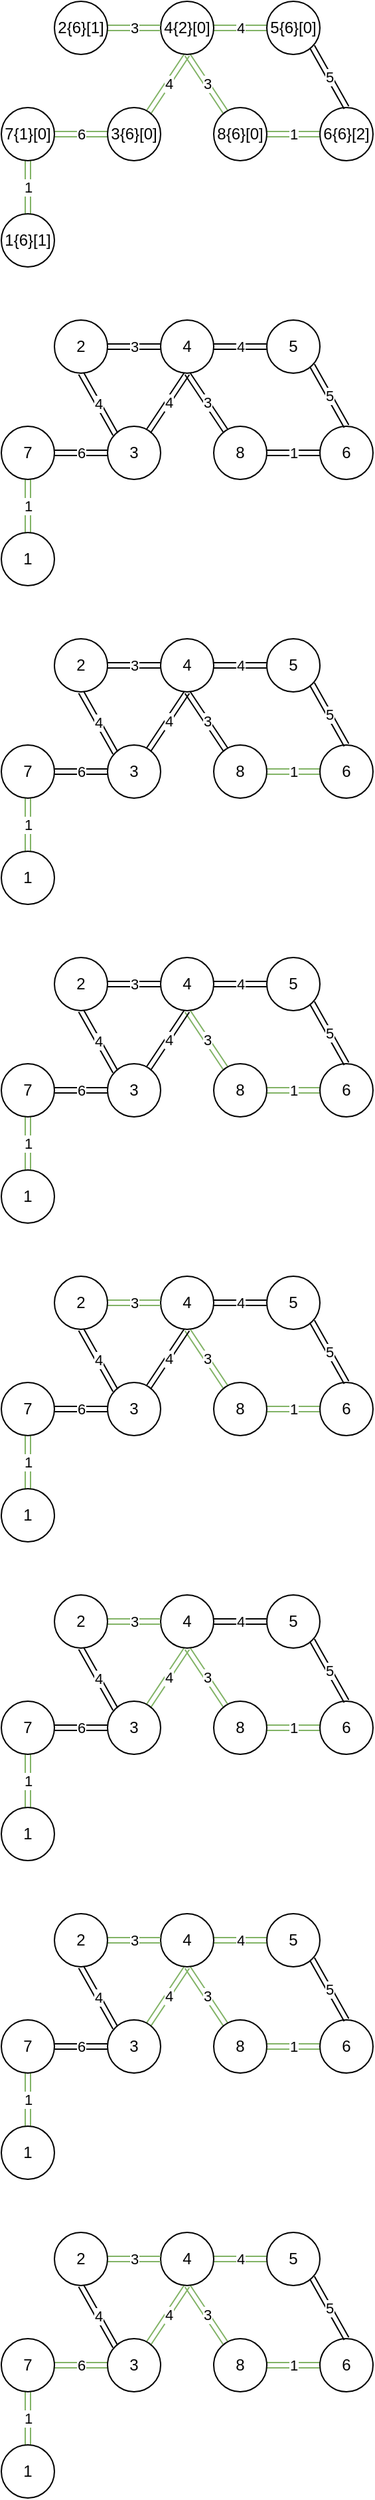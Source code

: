 <mxfile version="21.8.2" type="device">
  <diagram name="第 1 页" id="0ZsTgkNQJbbfYuA7SXsV">
    <mxGraphModel dx="184" dy="-1653" grid="0" gridSize="10" guides="1" tooltips="1" connect="1" arrows="1" fold="1" page="0" pageScale="1" pageWidth="827" pageHeight="1169" math="0" shadow="0">
      <root>
        <mxCell id="0" />
        <mxCell id="1" parent="0" />
        <mxCell id="OM0yy5erdSnodjNcbPo9-1" value="3" style="rounded=0;orthogonalLoop=1;jettySize=auto;html=1;exitX=0.5;exitY=1;exitDx=0;exitDy=0;shape=link;fillColor=#d5e8d4;strokeColor=#82b366;" edge="1" parent="1" source="OM0yy5erdSnodjNcbPo9-4" target="OM0yy5erdSnodjNcbPo9-6">
          <mxGeometry x="0.011" relative="1" as="geometry">
            <mxPoint as="offset" />
          </mxGeometry>
        </mxCell>
        <mxCell id="OM0yy5erdSnodjNcbPo9-2" value="4" style="rounded=0;orthogonalLoop=1;jettySize=auto;html=1;exitX=0.5;exitY=1;exitDx=0;exitDy=0;shape=link;fillColor=#d5e8d4;strokeColor=#82b366;" edge="1" parent="1" source="OM0yy5erdSnodjNcbPo9-4" target="OM0yy5erdSnodjNcbPo9-8">
          <mxGeometry x="-0.006" relative="1" as="geometry">
            <mxPoint as="offset" />
          </mxGeometry>
        </mxCell>
        <mxCell id="OM0yy5erdSnodjNcbPo9-3" value="4" style="rounded=0;orthogonalLoop=1;jettySize=auto;html=1;exitX=1;exitY=0.5;exitDx=0;exitDy=0;shape=link;fillColor=#d5e8d4;strokeColor=#82b366;" edge="1" parent="1" source="OM0yy5erdSnodjNcbPo9-4" target="OM0yy5erdSnodjNcbPo9-11">
          <mxGeometry relative="1" as="geometry">
            <mxPoint as="offset" />
          </mxGeometry>
        </mxCell>
        <mxCell id="OM0yy5erdSnodjNcbPo9-4" value="4{2}[0]" style="ellipse;whiteSpace=wrap;html=1;aspect=fixed;" vertex="1" parent="1">
          <mxGeometry x="1000" y="2520" width="40" height="40" as="geometry" />
        </mxCell>
        <mxCell id="OM0yy5erdSnodjNcbPo9-5" value="1" style="rounded=0;orthogonalLoop=1;jettySize=auto;html=1;exitX=1;exitY=0.5;exitDx=0;exitDy=0;entryX=0;entryY=0.5;entryDx=0;entryDy=0;shape=link;fillColor=#d5e8d4;strokeColor=#82b366;" edge="1" parent="1" source="OM0yy5erdSnodjNcbPo9-6" target="OM0yy5erdSnodjNcbPo9-9">
          <mxGeometry relative="1" as="geometry">
            <mxPoint as="offset" />
          </mxGeometry>
        </mxCell>
        <mxCell id="OM0yy5erdSnodjNcbPo9-6" value="8{6}[0]" style="ellipse;whiteSpace=wrap;html=1;aspect=fixed;" vertex="1" parent="1">
          <mxGeometry x="1040" y="2600" width="40" height="40" as="geometry" />
        </mxCell>
        <mxCell id="OM0yy5erdSnodjNcbPo9-7" value="6" style="rounded=0;orthogonalLoop=1;jettySize=auto;html=1;exitX=0;exitY=0.5;exitDx=0;exitDy=0;shape=link;fillColor=#d5e8d4;strokeColor=#82b366;" edge="1" parent="1" source="OM0yy5erdSnodjNcbPo9-8" target="OM0yy5erdSnodjNcbPo9-13">
          <mxGeometry relative="1" as="geometry">
            <mxPoint as="offset" />
          </mxGeometry>
        </mxCell>
        <mxCell id="OM0yy5erdSnodjNcbPo9-8" value="3{6}[0]" style="ellipse;whiteSpace=wrap;html=1;aspect=fixed;" vertex="1" parent="1">
          <mxGeometry x="960" y="2600" width="40" height="40" as="geometry" />
        </mxCell>
        <mxCell id="OM0yy5erdSnodjNcbPo9-9" value="6{6}[2]" style="ellipse;whiteSpace=wrap;html=1;aspect=fixed;" vertex="1" parent="1">
          <mxGeometry x="1120" y="2600" width="40" height="40" as="geometry" />
        </mxCell>
        <mxCell id="OM0yy5erdSnodjNcbPo9-10" value="5" style="rounded=0;orthogonalLoop=1;jettySize=auto;html=1;exitX=1;exitY=1;exitDx=0;exitDy=0;shape=link;entryX=0.5;entryY=0;entryDx=0;entryDy=0;" edge="1" parent="1" source="OM0yy5erdSnodjNcbPo9-11" target="OM0yy5erdSnodjNcbPo9-9">
          <mxGeometry x="0.001" relative="1" as="geometry">
            <mxPoint as="offset" />
          </mxGeometry>
        </mxCell>
        <mxCell id="OM0yy5erdSnodjNcbPo9-11" value="5{6}[0]" style="ellipse;whiteSpace=wrap;html=1;aspect=fixed;" vertex="1" parent="1">
          <mxGeometry x="1080" y="2520" width="40" height="40" as="geometry" />
        </mxCell>
        <mxCell id="OM0yy5erdSnodjNcbPo9-12" value="1" style="rounded=0;orthogonalLoop=1;jettySize=auto;html=1;exitX=0.5;exitY=1;exitDx=0;exitDy=0;shape=link;fillColor=#d5e8d4;strokeColor=#82b366;" edge="1" parent="1" source="OM0yy5erdSnodjNcbPo9-13" target="OM0yy5erdSnodjNcbPo9-16">
          <mxGeometry relative="1" as="geometry">
            <mxPoint as="offset" />
          </mxGeometry>
        </mxCell>
        <mxCell id="OM0yy5erdSnodjNcbPo9-13" value="7{1}[0]" style="ellipse;whiteSpace=wrap;html=1;aspect=fixed;" vertex="1" parent="1">
          <mxGeometry x="880" y="2600" width="40" height="40" as="geometry" />
        </mxCell>
        <mxCell id="OM0yy5erdSnodjNcbPo9-14" value="3" style="rounded=0;orthogonalLoop=1;jettySize=auto;html=1;exitX=1;exitY=0.5;exitDx=0;exitDy=0;shape=link;fillColor=#d5e8d4;strokeColor=#82b366;" edge="1" parent="1" source="OM0yy5erdSnodjNcbPo9-15" target="OM0yy5erdSnodjNcbPo9-4">
          <mxGeometry relative="1" as="geometry">
            <mxPoint as="offset" />
          </mxGeometry>
        </mxCell>
        <mxCell id="OM0yy5erdSnodjNcbPo9-15" value="2{6}[1]" style="ellipse;whiteSpace=wrap;html=1;aspect=fixed;" vertex="1" parent="1">
          <mxGeometry x="920" y="2520" width="40" height="40" as="geometry" />
        </mxCell>
        <mxCell id="OM0yy5erdSnodjNcbPo9-16" value="1{6}[1]" style="ellipse;whiteSpace=wrap;html=1;aspect=fixed;" vertex="1" parent="1">
          <mxGeometry x="880" y="2680" width="40" height="40" as="geometry" />
        </mxCell>
        <mxCell id="OM0yy5erdSnodjNcbPo9-17" value="3" style="rounded=0;orthogonalLoop=1;jettySize=auto;html=1;exitX=0.5;exitY=1;exitDx=0;exitDy=0;shape=link;fillColor=#d5e8d4;strokeColor=#000000;" edge="1" parent="1" source="OM0yy5erdSnodjNcbPo9-20" target="OM0yy5erdSnodjNcbPo9-22">
          <mxGeometry x="0.011" relative="1" as="geometry">
            <mxPoint as="offset" />
          </mxGeometry>
        </mxCell>
        <mxCell id="OM0yy5erdSnodjNcbPo9-18" value="4" style="rounded=0;orthogonalLoop=1;jettySize=auto;html=1;exitX=0.5;exitY=1;exitDx=0;exitDy=0;shape=link;fillColor=#d5e8d4;strokeColor=#000000;" edge="1" parent="1" source="OM0yy5erdSnodjNcbPo9-20" target="OM0yy5erdSnodjNcbPo9-24">
          <mxGeometry x="-0.006" relative="1" as="geometry">
            <mxPoint as="offset" />
          </mxGeometry>
        </mxCell>
        <mxCell id="OM0yy5erdSnodjNcbPo9-19" value="4" style="rounded=0;orthogonalLoop=1;jettySize=auto;html=1;exitX=1;exitY=0.5;exitDx=0;exitDy=0;shape=link;fillColor=#d5e8d4;strokeColor=#000000;" edge="1" parent="1" source="OM0yy5erdSnodjNcbPo9-20" target="OM0yy5erdSnodjNcbPo9-27">
          <mxGeometry relative="1" as="geometry">
            <mxPoint as="offset" />
          </mxGeometry>
        </mxCell>
        <mxCell id="OM0yy5erdSnodjNcbPo9-20" value="4" style="ellipse;whiteSpace=wrap;html=1;aspect=fixed;" vertex="1" parent="1">
          <mxGeometry x="1000" y="2760" width="40" height="40" as="geometry" />
        </mxCell>
        <mxCell id="OM0yy5erdSnodjNcbPo9-21" value="1" style="rounded=0;orthogonalLoop=1;jettySize=auto;html=1;exitX=1;exitY=0.5;exitDx=0;exitDy=0;entryX=0;entryY=0.5;entryDx=0;entryDy=0;shape=link;fillColor=#d5e8d4;strokeColor=#000000;" edge="1" parent="1" source="OM0yy5erdSnodjNcbPo9-22" target="OM0yy5erdSnodjNcbPo9-25">
          <mxGeometry relative="1" as="geometry">
            <mxPoint as="offset" />
          </mxGeometry>
        </mxCell>
        <mxCell id="OM0yy5erdSnodjNcbPo9-22" value="8" style="ellipse;whiteSpace=wrap;html=1;aspect=fixed;" vertex="1" parent="1">
          <mxGeometry x="1040" y="2840" width="40" height="40" as="geometry" />
        </mxCell>
        <mxCell id="OM0yy5erdSnodjNcbPo9-23" value="6" style="rounded=0;orthogonalLoop=1;jettySize=auto;html=1;exitX=0;exitY=0.5;exitDx=0;exitDy=0;shape=link;fillColor=#d5e8d4;strokeColor=#000000;" edge="1" parent="1" source="OM0yy5erdSnodjNcbPo9-24" target="OM0yy5erdSnodjNcbPo9-29">
          <mxGeometry relative="1" as="geometry">
            <mxPoint as="offset" />
          </mxGeometry>
        </mxCell>
        <mxCell id="OM0yy5erdSnodjNcbPo9-24" value="3" style="ellipse;whiteSpace=wrap;html=1;aspect=fixed;" vertex="1" parent="1">
          <mxGeometry x="960" y="2840" width="40" height="40" as="geometry" />
        </mxCell>
        <mxCell id="OM0yy5erdSnodjNcbPo9-25" value="6" style="ellipse;whiteSpace=wrap;html=1;aspect=fixed;" vertex="1" parent="1">
          <mxGeometry x="1120" y="2840" width="40" height="40" as="geometry" />
        </mxCell>
        <mxCell id="OM0yy5erdSnodjNcbPo9-26" value="5" style="rounded=0;orthogonalLoop=1;jettySize=auto;html=1;exitX=1;exitY=1;exitDx=0;exitDy=0;shape=link;entryX=0.5;entryY=0;entryDx=0;entryDy=0;" edge="1" parent="1" source="OM0yy5erdSnodjNcbPo9-27" target="OM0yy5erdSnodjNcbPo9-25">
          <mxGeometry x="0.001" relative="1" as="geometry">
            <mxPoint as="offset" />
          </mxGeometry>
        </mxCell>
        <mxCell id="OM0yy5erdSnodjNcbPo9-27" value="5" style="ellipse;whiteSpace=wrap;html=1;aspect=fixed;" vertex="1" parent="1">
          <mxGeometry x="1080" y="2760" width="40" height="40" as="geometry" />
        </mxCell>
        <mxCell id="OM0yy5erdSnodjNcbPo9-28" value="1" style="rounded=0;orthogonalLoop=1;jettySize=auto;html=1;exitX=0.5;exitY=1;exitDx=0;exitDy=0;shape=link;fillColor=#d5e8d4;strokeColor=#82b366;" edge="1" parent="1" source="OM0yy5erdSnodjNcbPo9-29" target="OM0yy5erdSnodjNcbPo9-32">
          <mxGeometry relative="1" as="geometry">
            <mxPoint as="offset" />
          </mxGeometry>
        </mxCell>
        <mxCell id="OM0yy5erdSnodjNcbPo9-29" value="7" style="ellipse;whiteSpace=wrap;html=1;aspect=fixed;" vertex="1" parent="1">
          <mxGeometry x="880" y="2840" width="40" height="40" as="geometry" />
        </mxCell>
        <mxCell id="OM0yy5erdSnodjNcbPo9-30" value="3" style="rounded=0;orthogonalLoop=1;jettySize=auto;html=1;exitX=1;exitY=0.5;exitDx=0;exitDy=0;shape=link;fillColor=#d5e8d4;strokeColor=#000000;" edge="1" parent="1" source="OM0yy5erdSnodjNcbPo9-31" target="OM0yy5erdSnodjNcbPo9-20">
          <mxGeometry relative="1" as="geometry">
            <mxPoint as="offset" />
          </mxGeometry>
        </mxCell>
        <mxCell id="OM0yy5erdSnodjNcbPo9-136" value="4" style="rounded=0;orthogonalLoop=1;jettySize=auto;html=1;exitX=0.5;exitY=1;exitDx=0;exitDy=0;entryX=0;entryY=0;entryDx=0;entryDy=0;shape=link;" edge="1" parent="1" source="OM0yy5erdSnodjNcbPo9-31" target="OM0yy5erdSnodjNcbPo9-24">
          <mxGeometry relative="1" as="geometry" />
        </mxCell>
        <mxCell id="OM0yy5erdSnodjNcbPo9-31" value="2" style="ellipse;whiteSpace=wrap;html=1;aspect=fixed;" vertex="1" parent="1">
          <mxGeometry x="920" y="2760" width="40" height="40" as="geometry" />
        </mxCell>
        <mxCell id="OM0yy5erdSnodjNcbPo9-32" value="1" style="ellipse;whiteSpace=wrap;html=1;aspect=fixed;" vertex="1" parent="1">
          <mxGeometry x="880" y="2920" width="40" height="40" as="geometry" />
        </mxCell>
        <mxCell id="OM0yy5erdSnodjNcbPo9-36" value="3" style="rounded=0;orthogonalLoop=1;jettySize=auto;html=1;exitX=0.5;exitY=1;exitDx=0;exitDy=0;shape=link;fillColor=#d5e8d4;strokeColor=#000000;" edge="1" parent="1" source="OM0yy5erdSnodjNcbPo9-39" target="OM0yy5erdSnodjNcbPo9-41">
          <mxGeometry x="0.011" relative="1" as="geometry">
            <mxPoint as="offset" />
          </mxGeometry>
        </mxCell>
        <mxCell id="OM0yy5erdSnodjNcbPo9-37" value="4" style="rounded=0;orthogonalLoop=1;jettySize=auto;html=1;exitX=0.5;exitY=1;exitDx=0;exitDy=0;shape=link;fillColor=#d5e8d4;strokeColor=#000000;" edge="1" parent="1" source="OM0yy5erdSnodjNcbPo9-39" target="OM0yy5erdSnodjNcbPo9-43">
          <mxGeometry x="-0.006" relative="1" as="geometry">
            <mxPoint as="offset" />
          </mxGeometry>
        </mxCell>
        <mxCell id="OM0yy5erdSnodjNcbPo9-38" value="4" style="rounded=0;orthogonalLoop=1;jettySize=auto;html=1;exitX=1;exitY=0.5;exitDx=0;exitDy=0;shape=link;fillColor=#d5e8d4;strokeColor=#000000;" edge="1" parent="1" source="OM0yy5erdSnodjNcbPo9-39" target="OM0yy5erdSnodjNcbPo9-46">
          <mxGeometry relative="1" as="geometry">
            <mxPoint as="offset" />
          </mxGeometry>
        </mxCell>
        <mxCell id="OM0yy5erdSnodjNcbPo9-39" value="4" style="ellipse;whiteSpace=wrap;html=1;aspect=fixed;" vertex="1" parent="1">
          <mxGeometry x="1000" y="3000" width="40" height="40" as="geometry" />
        </mxCell>
        <mxCell id="OM0yy5erdSnodjNcbPo9-40" value="1" style="rounded=0;orthogonalLoop=1;jettySize=auto;html=1;exitX=1;exitY=0.5;exitDx=0;exitDy=0;entryX=0;entryY=0.5;entryDx=0;entryDy=0;shape=link;fillColor=#d5e8d4;strokeColor=#82b366;" edge="1" parent="1" source="OM0yy5erdSnodjNcbPo9-41" target="OM0yy5erdSnodjNcbPo9-44">
          <mxGeometry relative="1" as="geometry">
            <mxPoint as="offset" />
          </mxGeometry>
        </mxCell>
        <mxCell id="OM0yy5erdSnodjNcbPo9-41" value="8" style="ellipse;whiteSpace=wrap;html=1;aspect=fixed;" vertex="1" parent="1">
          <mxGeometry x="1040" y="3080" width="40" height="40" as="geometry" />
        </mxCell>
        <mxCell id="OM0yy5erdSnodjNcbPo9-42" value="6" style="rounded=0;orthogonalLoop=1;jettySize=auto;html=1;exitX=0;exitY=0.5;exitDx=0;exitDy=0;shape=link;fillColor=#d5e8d4;strokeColor=#000000;" edge="1" parent="1" source="OM0yy5erdSnodjNcbPo9-43" target="OM0yy5erdSnodjNcbPo9-48">
          <mxGeometry relative="1" as="geometry">
            <mxPoint as="offset" />
          </mxGeometry>
        </mxCell>
        <mxCell id="OM0yy5erdSnodjNcbPo9-43" value="3" style="ellipse;whiteSpace=wrap;html=1;aspect=fixed;" vertex="1" parent="1">
          <mxGeometry x="960" y="3080" width="40" height="40" as="geometry" />
        </mxCell>
        <mxCell id="OM0yy5erdSnodjNcbPo9-44" value="6" style="ellipse;whiteSpace=wrap;html=1;aspect=fixed;" vertex="1" parent="1">
          <mxGeometry x="1120" y="3080" width="40" height="40" as="geometry" />
        </mxCell>
        <mxCell id="OM0yy5erdSnodjNcbPo9-45" value="5" style="rounded=0;orthogonalLoop=1;jettySize=auto;html=1;exitX=1;exitY=1;exitDx=0;exitDy=0;shape=link;entryX=0.5;entryY=0;entryDx=0;entryDy=0;" edge="1" parent="1" source="OM0yy5erdSnodjNcbPo9-46" target="OM0yy5erdSnodjNcbPo9-44">
          <mxGeometry x="0.001" relative="1" as="geometry">
            <mxPoint as="offset" />
          </mxGeometry>
        </mxCell>
        <mxCell id="OM0yy5erdSnodjNcbPo9-46" value="5" style="ellipse;whiteSpace=wrap;html=1;aspect=fixed;" vertex="1" parent="1">
          <mxGeometry x="1080" y="3000" width="40" height="40" as="geometry" />
        </mxCell>
        <mxCell id="OM0yy5erdSnodjNcbPo9-47" value="1" style="rounded=0;orthogonalLoop=1;jettySize=auto;html=1;exitX=0.5;exitY=1;exitDx=0;exitDy=0;shape=link;fillColor=#d5e8d4;strokeColor=#82b366;" edge="1" parent="1" source="OM0yy5erdSnodjNcbPo9-48" target="OM0yy5erdSnodjNcbPo9-51">
          <mxGeometry relative="1" as="geometry">
            <mxPoint as="offset" />
          </mxGeometry>
        </mxCell>
        <mxCell id="OM0yy5erdSnodjNcbPo9-48" value="7" style="ellipse;whiteSpace=wrap;html=1;aspect=fixed;" vertex="1" parent="1">
          <mxGeometry x="880" y="3080" width="40" height="40" as="geometry" />
        </mxCell>
        <mxCell id="OM0yy5erdSnodjNcbPo9-49" value="3" style="rounded=0;orthogonalLoop=1;jettySize=auto;html=1;exitX=1;exitY=0.5;exitDx=0;exitDy=0;shape=link;fillColor=#d5e8d4;strokeColor=#000000;" edge="1" parent="1" source="OM0yy5erdSnodjNcbPo9-50" target="OM0yy5erdSnodjNcbPo9-39">
          <mxGeometry relative="1" as="geometry">
            <mxPoint as="offset" />
          </mxGeometry>
        </mxCell>
        <mxCell id="OM0yy5erdSnodjNcbPo9-133" value="4" style="rounded=0;orthogonalLoop=1;jettySize=auto;html=1;exitX=0.5;exitY=1;exitDx=0;exitDy=0;entryX=0;entryY=0;entryDx=0;entryDy=0;shape=link;" edge="1" parent="1" source="OM0yy5erdSnodjNcbPo9-50" target="OM0yy5erdSnodjNcbPo9-43">
          <mxGeometry relative="1" as="geometry" />
        </mxCell>
        <mxCell id="OM0yy5erdSnodjNcbPo9-50" value="2" style="ellipse;whiteSpace=wrap;html=1;aspect=fixed;" vertex="1" parent="1">
          <mxGeometry x="920" y="3000" width="40" height="40" as="geometry" />
        </mxCell>
        <mxCell id="OM0yy5erdSnodjNcbPo9-51" value="1" style="ellipse;whiteSpace=wrap;html=1;aspect=fixed;" vertex="1" parent="1">
          <mxGeometry x="880" y="3160" width="40" height="40" as="geometry" />
        </mxCell>
        <mxCell id="OM0yy5erdSnodjNcbPo9-52" value="3" style="rounded=0;orthogonalLoop=1;jettySize=auto;html=1;exitX=0.5;exitY=1;exitDx=0;exitDy=0;shape=link;fillColor=#d5e8d4;strokeColor=#82b366;" edge="1" parent="1" source="OM0yy5erdSnodjNcbPo9-55" target="OM0yy5erdSnodjNcbPo9-57">
          <mxGeometry x="0.011" relative="1" as="geometry">
            <mxPoint as="offset" />
          </mxGeometry>
        </mxCell>
        <mxCell id="OM0yy5erdSnodjNcbPo9-53" value="4" style="rounded=0;orthogonalLoop=1;jettySize=auto;html=1;exitX=0.5;exitY=1;exitDx=0;exitDy=0;shape=link;fillColor=#d5e8d4;strokeColor=#000000;" edge="1" parent="1" source="OM0yy5erdSnodjNcbPo9-55" target="OM0yy5erdSnodjNcbPo9-59">
          <mxGeometry x="-0.006" relative="1" as="geometry">
            <mxPoint as="offset" />
          </mxGeometry>
        </mxCell>
        <mxCell id="OM0yy5erdSnodjNcbPo9-54" value="4" style="rounded=0;orthogonalLoop=1;jettySize=auto;html=1;exitX=1;exitY=0.5;exitDx=0;exitDy=0;shape=link;fillColor=#d5e8d4;strokeColor=#000000;" edge="1" parent="1" source="OM0yy5erdSnodjNcbPo9-55" target="OM0yy5erdSnodjNcbPo9-62">
          <mxGeometry relative="1" as="geometry">
            <mxPoint as="offset" />
          </mxGeometry>
        </mxCell>
        <mxCell id="OM0yy5erdSnodjNcbPo9-55" value="4" style="ellipse;whiteSpace=wrap;html=1;aspect=fixed;" vertex="1" parent="1">
          <mxGeometry x="1000" y="3240" width="40" height="40" as="geometry" />
        </mxCell>
        <mxCell id="OM0yy5erdSnodjNcbPo9-56" value="1" style="rounded=0;orthogonalLoop=1;jettySize=auto;html=1;exitX=1;exitY=0.5;exitDx=0;exitDy=0;entryX=0;entryY=0.5;entryDx=0;entryDy=0;shape=link;fillColor=#d5e8d4;strokeColor=#82b366;" edge="1" parent="1" source="OM0yy5erdSnodjNcbPo9-57" target="OM0yy5erdSnodjNcbPo9-60">
          <mxGeometry relative="1" as="geometry">
            <mxPoint as="offset" />
          </mxGeometry>
        </mxCell>
        <mxCell id="OM0yy5erdSnodjNcbPo9-57" value="8" style="ellipse;whiteSpace=wrap;html=1;aspect=fixed;" vertex="1" parent="1">
          <mxGeometry x="1040" y="3320" width="40" height="40" as="geometry" />
        </mxCell>
        <mxCell id="OM0yy5erdSnodjNcbPo9-58" value="6" style="rounded=0;orthogonalLoop=1;jettySize=auto;html=1;exitX=0;exitY=0.5;exitDx=0;exitDy=0;shape=link;fillColor=#d5e8d4;strokeColor=#000000;" edge="1" parent="1" source="OM0yy5erdSnodjNcbPo9-59" target="OM0yy5erdSnodjNcbPo9-64">
          <mxGeometry relative="1" as="geometry">
            <mxPoint as="offset" />
          </mxGeometry>
        </mxCell>
        <mxCell id="OM0yy5erdSnodjNcbPo9-59" value="3" style="ellipse;whiteSpace=wrap;html=1;aspect=fixed;" vertex="1" parent="1">
          <mxGeometry x="960" y="3320" width="40" height="40" as="geometry" />
        </mxCell>
        <mxCell id="OM0yy5erdSnodjNcbPo9-60" value="6" style="ellipse;whiteSpace=wrap;html=1;aspect=fixed;" vertex="1" parent="1">
          <mxGeometry x="1120" y="3320" width="40" height="40" as="geometry" />
        </mxCell>
        <mxCell id="OM0yy5erdSnodjNcbPo9-61" value="5" style="rounded=0;orthogonalLoop=1;jettySize=auto;html=1;exitX=1;exitY=1;exitDx=0;exitDy=0;shape=link;entryX=0.5;entryY=0;entryDx=0;entryDy=0;" edge="1" parent="1" source="OM0yy5erdSnodjNcbPo9-62" target="OM0yy5erdSnodjNcbPo9-60">
          <mxGeometry x="0.001" relative="1" as="geometry">
            <mxPoint as="offset" />
          </mxGeometry>
        </mxCell>
        <mxCell id="OM0yy5erdSnodjNcbPo9-62" value="5" style="ellipse;whiteSpace=wrap;html=1;aspect=fixed;" vertex="1" parent="1">
          <mxGeometry x="1080" y="3240" width="40" height="40" as="geometry" />
        </mxCell>
        <mxCell id="OM0yy5erdSnodjNcbPo9-63" value="1" style="rounded=0;orthogonalLoop=1;jettySize=auto;html=1;exitX=0.5;exitY=1;exitDx=0;exitDy=0;shape=link;fillColor=#d5e8d4;strokeColor=#82b366;" edge="1" parent="1" source="OM0yy5erdSnodjNcbPo9-64" target="OM0yy5erdSnodjNcbPo9-67">
          <mxGeometry relative="1" as="geometry">
            <mxPoint as="offset" />
          </mxGeometry>
        </mxCell>
        <mxCell id="OM0yy5erdSnodjNcbPo9-64" value="7" style="ellipse;whiteSpace=wrap;html=1;aspect=fixed;" vertex="1" parent="1">
          <mxGeometry x="880" y="3320" width="40" height="40" as="geometry" />
        </mxCell>
        <mxCell id="OM0yy5erdSnodjNcbPo9-65" value="3" style="rounded=0;orthogonalLoop=1;jettySize=auto;html=1;exitX=1;exitY=0.5;exitDx=0;exitDy=0;shape=link;fillColor=#d5e8d4;strokeColor=#000000;" edge="1" parent="1" source="OM0yy5erdSnodjNcbPo9-66" target="OM0yy5erdSnodjNcbPo9-55">
          <mxGeometry relative="1" as="geometry">
            <mxPoint as="offset" />
          </mxGeometry>
        </mxCell>
        <mxCell id="OM0yy5erdSnodjNcbPo9-135" value="4" style="rounded=0;orthogonalLoop=1;jettySize=auto;html=1;exitX=0.5;exitY=1;exitDx=0;exitDy=0;entryX=0;entryY=0;entryDx=0;entryDy=0;shape=link;" edge="1" parent="1" source="OM0yy5erdSnodjNcbPo9-66" target="OM0yy5erdSnodjNcbPo9-59">
          <mxGeometry relative="1" as="geometry" />
        </mxCell>
        <mxCell id="OM0yy5erdSnodjNcbPo9-66" value="2" style="ellipse;whiteSpace=wrap;html=1;aspect=fixed;" vertex="1" parent="1">
          <mxGeometry x="920" y="3240" width="40" height="40" as="geometry" />
        </mxCell>
        <mxCell id="OM0yy5erdSnodjNcbPo9-67" value="1" style="ellipse;whiteSpace=wrap;html=1;aspect=fixed;" vertex="1" parent="1">
          <mxGeometry x="880" y="3400" width="40" height="40" as="geometry" />
        </mxCell>
        <mxCell id="OM0yy5erdSnodjNcbPo9-68" value="3" style="rounded=0;orthogonalLoop=1;jettySize=auto;html=1;exitX=0.5;exitY=1;exitDx=0;exitDy=0;shape=link;fillColor=#d5e8d4;strokeColor=#82b366;" edge="1" parent="1" source="OM0yy5erdSnodjNcbPo9-71" target="OM0yy5erdSnodjNcbPo9-73">
          <mxGeometry x="0.011" relative="1" as="geometry">
            <mxPoint as="offset" />
          </mxGeometry>
        </mxCell>
        <mxCell id="OM0yy5erdSnodjNcbPo9-69" value="4" style="rounded=0;orthogonalLoop=1;jettySize=auto;html=1;exitX=0.5;exitY=1;exitDx=0;exitDy=0;shape=link;fillColor=#d5e8d4;strokeColor=#000000;" edge="1" parent="1" source="OM0yy5erdSnodjNcbPo9-71" target="OM0yy5erdSnodjNcbPo9-75">
          <mxGeometry x="-0.006" relative="1" as="geometry">
            <mxPoint as="offset" />
          </mxGeometry>
        </mxCell>
        <mxCell id="OM0yy5erdSnodjNcbPo9-70" value="4" style="rounded=0;orthogonalLoop=1;jettySize=auto;html=1;exitX=1;exitY=0.5;exitDx=0;exitDy=0;shape=link;fillColor=#d5e8d4;strokeColor=#000000;" edge="1" parent="1" source="OM0yy5erdSnodjNcbPo9-71" target="OM0yy5erdSnodjNcbPo9-78">
          <mxGeometry relative="1" as="geometry">
            <mxPoint as="offset" />
          </mxGeometry>
        </mxCell>
        <mxCell id="OM0yy5erdSnodjNcbPo9-71" value="4" style="ellipse;whiteSpace=wrap;html=1;aspect=fixed;" vertex="1" parent="1">
          <mxGeometry x="1000" y="3480" width="40" height="40" as="geometry" />
        </mxCell>
        <mxCell id="OM0yy5erdSnodjNcbPo9-72" value="1" style="rounded=0;orthogonalLoop=1;jettySize=auto;html=1;exitX=1;exitY=0.5;exitDx=0;exitDy=0;entryX=0;entryY=0.5;entryDx=0;entryDy=0;shape=link;fillColor=#d5e8d4;strokeColor=#82b366;" edge="1" parent="1" source="OM0yy5erdSnodjNcbPo9-73" target="OM0yy5erdSnodjNcbPo9-76">
          <mxGeometry relative="1" as="geometry">
            <mxPoint as="offset" />
          </mxGeometry>
        </mxCell>
        <mxCell id="OM0yy5erdSnodjNcbPo9-73" value="8" style="ellipse;whiteSpace=wrap;html=1;aspect=fixed;" vertex="1" parent="1">
          <mxGeometry x="1040" y="3560" width="40" height="40" as="geometry" />
        </mxCell>
        <mxCell id="OM0yy5erdSnodjNcbPo9-74" value="6" style="rounded=0;orthogonalLoop=1;jettySize=auto;html=1;exitX=0;exitY=0.5;exitDx=0;exitDy=0;shape=link;fillColor=#d5e8d4;strokeColor=#000000;" edge="1" parent="1" source="OM0yy5erdSnodjNcbPo9-75" target="OM0yy5erdSnodjNcbPo9-80">
          <mxGeometry relative="1" as="geometry">
            <mxPoint as="offset" />
          </mxGeometry>
        </mxCell>
        <mxCell id="OM0yy5erdSnodjNcbPo9-75" value="3" style="ellipse;whiteSpace=wrap;html=1;aspect=fixed;" vertex="1" parent="1">
          <mxGeometry x="960" y="3560" width="40" height="40" as="geometry" />
        </mxCell>
        <mxCell id="OM0yy5erdSnodjNcbPo9-76" value="6" style="ellipse;whiteSpace=wrap;html=1;aspect=fixed;" vertex="1" parent="1">
          <mxGeometry x="1120" y="3560" width="40" height="40" as="geometry" />
        </mxCell>
        <mxCell id="OM0yy5erdSnodjNcbPo9-77" value="5" style="rounded=0;orthogonalLoop=1;jettySize=auto;html=1;exitX=1;exitY=1;exitDx=0;exitDy=0;shape=link;entryX=0.5;entryY=0;entryDx=0;entryDy=0;" edge="1" parent="1" source="OM0yy5erdSnodjNcbPo9-78" target="OM0yy5erdSnodjNcbPo9-76">
          <mxGeometry x="0.001" relative="1" as="geometry">
            <mxPoint as="offset" />
          </mxGeometry>
        </mxCell>
        <mxCell id="OM0yy5erdSnodjNcbPo9-78" value="5" style="ellipse;whiteSpace=wrap;html=1;aspect=fixed;" vertex="1" parent="1">
          <mxGeometry x="1080" y="3480" width="40" height="40" as="geometry" />
        </mxCell>
        <mxCell id="OM0yy5erdSnodjNcbPo9-79" value="1" style="rounded=0;orthogonalLoop=1;jettySize=auto;html=1;exitX=0.5;exitY=1;exitDx=0;exitDy=0;shape=link;fillColor=#d5e8d4;strokeColor=#82b366;" edge="1" parent="1" source="OM0yy5erdSnodjNcbPo9-80" target="OM0yy5erdSnodjNcbPo9-83">
          <mxGeometry relative="1" as="geometry">
            <mxPoint as="offset" />
          </mxGeometry>
        </mxCell>
        <mxCell id="OM0yy5erdSnodjNcbPo9-80" value="7" style="ellipse;whiteSpace=wrap;html=1;aspect=fixed;" vertex="1" parent="1">
          <mxGeometry x="880" y="3560" width="40" height="40" as="geometry" />
        </mxCell>
        <mxCell id="OM0yy5erdSnodjNcbPo9-81" value="3" style="rounded=0;orthogonalLoop=1;jettySize=auto;html=1;exitX=1;exitY=0.5;exitDx=0;exitDy=0;shape=link;fillColor=#d5e8d4;strokeColor=#82b366;" edge="1" parent="1" source="OM0yy5erdSnodjNcbPo9-82" target="OM0yy5erdSnodjNcbPo9-71">
          <mxGeometry relative="1" as="geometry">
            <mxPoint as="offset" />
          </mxGeometry>
        </mxCell>
        <mxCell id="OM0yy5erdSnodjNcbPo9-137" value="4" style="rounded=0;orthogonalLoop=1;jettySize=auto;html=1;exitX=0.5;exitY=1;exitDx=0;exitDy=0;entryX=0;entryY=0;entryDx=0;entryDy=0;shape=link;" edge="1" parent="1" source="OM0yy5erdSnodjNcbPo9-82" target="OM0yy5erdSnodjNcbPo9-75">
          <mxGeometry relative="1" as="geometry" />
        </mxCell>
        <mxCell id="OM0yy5erdSnodjNcbPo9-82" value="2" style="ellipse;whiteSpace=wrap;html=1;aspect=fixed;" vertex="1" parent="1">
          <mxGeometry x="920" y="3480" width="40" height="40" as="geometry" />
        </mxCell>
        <mxCell id="OM0yy5erdSnodjNcbPo9-83" value="1" style="ellipse;whiteSpace=wrap;html=1;aspect=fixed;" vertex="1" parent="1">
          <mxGeometry x="880" y="3640" width="40" height="40" as="geometry" />
        </mxCell>
        <mxCell id="OM0yy5erdSnodjNcbPo9-84" value="3" style="rounded=0;orthogonalLoop=1;jettySize=auto;html=1;exitX=0.5;exitY=1;exitDx=0;exitDy=0;shape=link;fillColor=#d5e8d4;strokeColor=#82b366;" edge="1" parent="1" source="OM0yy5erdSnodjNcbPo9-87" target="OM0yy5erdSnodjNcbPo9-89">
          <mxGeometry x="0.011" relative="1" as="geometry">
            <mxPoint as="offset" />
          </mxGeometry>
        </mxCell>
        <mxCell id="OM0yy5erdSnodjNcbPo9-85" value="4" style="rounded=0;orthogonalLoop=1;jettySize=auto;html=1;exitX=0.5;exitY=1;exitDx=0;exitDy=0;shape=link;fillColor=#d5e8d4;strokeColor=#82b366;" edge="1" parent="1" source="OM0yy5erdSnodjNcbPo9-87" target="OM0yy5erdSnodjNcbPo9-91">
          <mxGeometry x="-0.007" relative="1" as="geometry">
            <mxPoint as="offset" />
          </mxGeometry>
        </mxCell>
        <mxCell id="OM0yy5erdSnodjNcbPo9-86" value="4" style="rounded=0;orthogonalLoop=1;jettySize=auto;html=1;exitX=1;exitY=0.5;exitDx=0;exitDy=0;shape=link;fillColor=#d5e8d4;strokeColor=#000000;" edge="1" parent="1" source="OM0yy5erdSnodjNcbPo9-87" target="OM0yy5erdSnodjNcbPo9-94">
          <mxGeometry relative="1" as="geometry">
            <mxPoint as="offset" />
          </mxGeometry>
        </mxCell>
        <mxCell id="OM0yy5erdSnodjNcbPo9-87" value="4" style="ellipse;whiteSpace=wrap;html=1;aspect=fixed;" vertex="1" parent="1">
          <mxGeometry x="1000" y="3720" width="40" height="40" as="geometry" />
        </mxCell>
        <mxCell id="OM0yy5erdSnodjNcbPo9-88" value="1" style="rounded=0;orthogonalLoop=1;jettySize=auto;html=1;exitX=1;exitY=0.5;exitDx=0;exitDy=0;entryX=0;entryY=0.5;entryDx=0;entryDy=0;shape=link;fillColor=#d5e8d4;strokeColor=#82b366;" edge="1" parent="1" source="OM0yy5erdSnodjNcbPo9-89" target="OM0yy5erdSnodjNcbPo9-92">
          <mxGeometry relative="1" as="geometry">
            <mxPoint as="offset" />
          </mxGeometry>
        </mxCell>
        <mxCell id="OM0yy5erdSnodjNcbPo9-89" value="8" style="ellipse;whiteSpace=wrap;html=1;aspect=fixed;" vertex="1" parent="1">
          <mxGeometry x="1040" y="3800" width="40" height="40" as="geometry" />
        </mxCell>
        <mxCell id="OM0yy5erdSnodjNcbPo9-90" value="6" style="rounded=0;orthogonalLoop=1;jettySize=auto;html=1;exitX=0;exitY=0.5;exitDx=0;exitDy=0;shape=link;fillColor=#d5e8d4;strokeColor=#000000;" edge="1" parent="1" source="OM0yy5erdSnodjNcbPo9-91" target="OM0yy5erdSnodjNcbPo9-96">
          <mxGeometry relative="1" as="geometry">
            <mxPoint as="offset" />
          </mxGeometry>
        </mxCell>
        <mxCell id="OM0yy5erdSnodjNcbPo9-91" value="3" style="ellipse;whiteSpace=wrap;html=1;aspect=fixed;" vertex="1" parent="1">
          <mxGeometry x="960" y="3800" width="40" height="40" as="geometry" />
        </mxCell>
        <mxCell id="OM0yy5erdSnodjNcbPo9-92" value="6" style="ellipse;whiteSpace=wrap;html=1;aspect=fixed;" vertex="1" parent="1">
          <mxGeometry x="1120" y="3800" width="40" height="40" as="geometry" />
        </mxCell>
        <mxCell id="OM0yy5erdSnodjNcbPo9-93" value="5" style="rounded=0;orthogonalLoop=1;jettySize=auto;html=1;exitX=1;exitY=1;exitDx=0;exitDy=0;shape=link;entryX=0.5;entryY=0;entryDx=0;entryDy=0;" edge="1" parent="1" source="OM0yy5erdSnodjNcbPo9-94" target="OM0yy5erdSnodjNcbPo9-92">
          <mxGeometry x="0.001" relative="1" as="geometry">
            <mxPoint as="offset" />
          </mxGeometry>
        </mxCell>
        <mxCell id="OM0yy5erdSnodjNcbPo9-94" value="5" style="ellipse;whiteSpace=wrap;html=1;aspect=fixed;" vertex="1" parent="1">
          <mxGeometry x="1080" y="3720" width="40" height="40" as="geometry" />
        </mxCell>
        <mxCell id="OM0yy5erdSnodjNcbPo9-95" value="1" style="rounded=0;orthogonalLoop=1;jettySize=auto;html=1;exitX=0.5;exitY=1;exitDx=0;exitDy=0;shape=link;fillColor=#d5e8d4;strokeColor=#82b366;" edge="1" parent="1" source="OM0yy5erdSnodjNcbPo9-96" target="OM0yy5erdSnodjNcbPo9-99">
          <mxGeometry relative="1" as="geometry">
            <mxPoint as="offset" />
          </mxGeometry>
        </mxCell>
        <mxCell id="OM0yy5erdSnodjNcbPo9-96" value="7" style="ellipse;whiteSpace=wrap;html=1;aspect=fixed;" vertex="1" parent="1">
          <mxGeometry x="880" y="3800" width="40" height="40" as="geometry" />
        </mxCell>
        <mxCell id="OM0yy5erdSnodjNcbPo9-97" value="3" style="rounded=0;orthogonalLoop=1;jettySize=auto;html=1;exitX=1;exitY=0.5;exitDx=0;exitDy=0;shape=link;fillColor=#d5e8d4;strokeColor=#82b366;" edge="1" parent="1" source="OM0yy5erdSnodjNcbPo9-98" target="OM0yy5erdSnodjNcbPo9-87">
          <mxGeometry relative="1" as="geometry">
            <mxPoint as="offset" />
          </mxGeometry>
        </mxCell>
        <mxCell id="OM0yy5erdSnodjNcbPo9-138" value="4" style="rounded=0;orthogonalLoop=1;jettySize=auto;html=1;exitX=0.5;exitY=1;exitDx=0;exitDy=0;entryX=0;entryY=0;entryDx=0;entryDy=0;shape=link;" edge="1" parent="1" source="OM0yy5erdSnodjNcbPo9-98" target="OM0yy5erdSnodjNcbPo9-91">
          <mxGeometry relative="1" as="geometry" />
        </mxCell>
        <mxCell id="OM0yy5erdSnodjNcbPo9-98" value="2" style="ellipse;whiteSpace=wrap;html=1;aspect=fixed;" vertex="1" parent="1">
          <mxGeometry x="920" y="3720" width="40" height="40" as="geometry" />
        </mxCell>
        <mxCell id="OM0yy5erdSnodjNcbPo9-99" value="1" style="ellipse;whiteSpace=wrap;html=1;aspect=fixed;" vertex="1" parent="1">
          <mxGeometry x="880" y="3880" width="40" height="40" as="geometry" />
        </mxCell>
        <mxCell id="OM0yy5erdSnodjNcbPo9-100" value="3" style="rounded=0;orthogonalLoop=1;jettySize=auto;html=1;exitX=0.5;exitY=1;exitDx=0;exitDy=0;shape=link;fillColor=#d5e8d4;strokeColor=#82b366;" edge="1" parent="1" source="OM0yy5erdSnodjNcbPo9-103" target="OM0yy5erdSnodjNcbPo9-105">
          <mxGeometry x="0.011" relative="1" as="geometry">
            <mxPoint as="offset" />
          </mxGeometry>
        </mxCell>
        <mxCell id="OM0yy5erdSnodjNcbPo9-101" value="4" style="rounded=0;orthogonalLoop=1;jettySize=auto;html=1;exitX=0.5;exitY=1;exitDx=0;exitDy=0;shape=link;fillColor=#d5e8d4;strokeColor=#82b366;" edge="1" parent="1" source="OM0yy5erdSnodjNcbPo9-103" target="OM0yy5erdSnodjNcbPo9-107">
          <mxGeometry x="-0.007" relative="1" as="geometry">
            <mxPoint as="offset" />
          </mxGeometry>
        </mxCell>
        <mxCell id="OM0yy5erdSnodjNcbPo9-102" value="4" style="rounded=0;orthogonalLoop=1;jettySize=auto;html=1;exitX=1;exitY=0.5;exitDx=0;exitDy=0;shape=link;fillColor=#d5e8d4;strokeColor=#82b366;" edge="1" parent="1" source="OM0yy5erdSnodjNcbPo9-103" target="OM0yy5erdSnodjNcbPo9-110">
          <mxGeometry relative="1" as="geometry">
            <mxPoint as="offset" />
          </mxGeometry>
        </mxCell>
        <mxCell id="OM0yy5erdSnodjNcbPo9-103" value="4" style="ellipse;whiteSpace=wrap;html=1;aspect=fixed;" vertex="1" parent="1">
          <mxGeometry x="1000" y="3960" width="40" height="40" as="geometry" />
        </mxCell>
        <mxCell id="OM0yy5erdSnodjNcbPo9-104" value="1" style="rounded=0;orthogonalLoop=1;jettySize=auto;html=1;exitX=1;exitY=0.5;exitDx=0;exitDy=0;entryX=0;entryY=0.5;entryDx=0;entryDy=0;shape=link;fillColor=#d5e8d4;strokeColor=#82b366;" edge="1" parent="1" source="OM0yy5erdSnodjNcbPo9-105" target="OM0yy5erdSnodjNcbPo9-108">
          <mxGeometry relative="1" as="geometry">
            <mxPoint as="offset" />
          </mxGeometry>
        </mxCell>
        <mxCell id="OM0yy5erdSnodjNcbPo9-105" value="8" style="ellipse;whiteSpace=wrap;html=1;aspect=fixed;" vertex="1" parent="1">
          <mxGeometry x="1040" y="4040" width="40" height="40" as="geometry" />
        </mxCell>
        <mxCell id="OM0yy5erdSnodjNcbPo9-106" value="6" style="rounded=0;orthogonalLoop=1;jettySize=auto;html=1;exitX=0;exitY=0.5;exitDx=0;exitDy=0;shape=link;fillColor=#d5e8d4;strokeColor=#000000;" edge="1" parent="1" source="OM0yy5erdSnodjNcbPo9-107" target="OM0yy5erdSnodjNcbPo9-112">
          <mxGeometry relative="1" as="geometry">
            <mxPoint as="offset" />
          </mxGeometry>
        </mxCell>
        <mxCell id="OM0yy5erdSnodjNcbPo9-107" value="3" style="ellipse;whiteSpace=wrap;html=1;aspect=fixed;" vertex="1" parent="1">
          <mxGeometry x="960" y="4040" width="40" height="40" as="geometry" />
        </mxCell>
        <mxCell id="OM0yy5erdSnodjNcbPo9-108" value="6" style="ellipse;whiteSpace=wrap;html=1;aspect=fixed;" vertex="1" parent="1">
          <mxGeometry x="1120" y="4040" width="40" height="40" as="geometry" />
        </mxCell>
        <mxCell id="OM0yy5erdSnodjNcbPo9-109" value="5" style="rounded=0;orthogonalLoop=1;jettySize=auto;html=1;exitX=1;exitY=1;exitDx=0;exitDy=0;shape=link;entryX=0.5;entryY=0;entryDx=0;entryDy=0;" edge="1" parent="1" source="OM0yy5erdSnodjNcbPo9-110" target="OM0yy5erdSnodjNcbPo9-108">
          <mxGeometry x="0.001" relative="1" as="geometry">
            <mxPoint as="offset" />
          </mxGeometry>
        </mxCell>
        <mxCell id="OM0yy5erdSnodjNcbPo9-110" value="5" style="ellipse;whiteSpace=wrap;html=1;aspect=fixed;" vertex="1" parent="1">
          <mxGeometry x="1080" y="3960" width="40" height="40" as="geometry" />
        </mxCell>
        <mxCell id="OM0yy5erdSnodjNcbPo9-111" value="1" style="rounded=0;orthogonalLoop=1;jettySize=auto;html=1;exitX=0.5;exitY=1;exitDx=0;exitDy=0;shape=link;fillColor=#d5e8d4;strokeColor=#82b366;" edge="1" parent="1" source="OM0yy5erdSnodjNcbPo9-112" target="OM0yy5erdSnodjNcbPo9-115">
          <mxGeometry relative="1" as="geometry">
            <mxPoint as="offset" />
          </mxGeometry>
        </mxCell>
        <mxCell id="OM0yy5erdSnodjNcbPo9-112" value="7" style="ellipse;whiteSpace=wrap;html=1;aspect=fixed;" vertex="1" parent="1">
          <mxGeometry x="880" y="4040" width="40" height="40" as="geometry" />
        </mxCell>
        <mxCell id="OM0yy5erdSnodjNcbPo9-113" value="3" style="rounded=0;orthogonalLoop=1;jettySize=auto;html=1;exitX=1;exitY=0.5;exitDx=0;exitDy=0;shape=link;fillColor=#d5e8d4;strokeColor=#82b366;" edge="1" parent="1" source="OM0yy5erdSnodjNcbPo9-114" target="OM0yy5erdSnodjNcbPo9-103">
          <mxGeometry relative="1" as="geometry">
            <mxPoint as="offset" />
          </mxGeometry>
        </mxCell>
        <mxCell id="OM0yy5erdSnodjNcbPo9-139" value="4" style="rounded=0;orthogonalLoop=1;jettySize=auto;html=1;exitX=0.5;exitY=1;exitDx=0;exitDy=0;entryX=0;entryY=0;entryDx=0;entryDy=0;shape=link;" edge="1" parent="1" source="OM0yy5erdSnodjNcbPo9-114" target="OM0yy5erdSnodjNcbPo9-107">
          <mxGeometry relative="1" as="geometry" />
        </mxCell>
        <mxCell id="OM0yy5erdSnodjNcbPo9-114" value="2" style="ellipse;whiteSpace=wrap;html=1;aspect=fixed;" vertex="1" parent="1">
          <mxGeometry x="920" y="3960" width="40" height="40" as="geometry" />
        </mxCell>
        <mxCell id="OM0yy5erdSnodjNcbPo9-115" value="1" style="ellipse;whiteSpace=wrap;html=1;aspect=fixed;" vertex="1" parent="1">
          <mxGeometry x="880" y="4120" width="40" height="40" as="geometry" />
        </mxCell>
        <mxCell id="OM0yy5erdSnodjNcbPo9-116" value="3" style="rounded=0;orthogonalLoop=1;jettySize=auto;html=1;exitX=0.5;exitY=1;exitDx=0;exitDy=0;shape=link;fillColor=#d5e8d4;strokeColor=#82b366;" edge="1" parent="1" source="OM0yy5erdSnodjNcbPo9-119" target="OM0yy5erdSnodjNcbPo9-121">
          <mxGeometry x="0.011" relative="1" as="geometry">
            <mxPoint as="offset" />
          </mxGeometry>
        </mxCell>
        <mxCell id="OM0yy5erdSnodjNcbPo9-117" value="4" style="rounded=0;orthogonalLoop=1;jettySize=auto;html=1;exitX=0.5;exitY=1;exitDx=0;exitDy=0;shape=link;fillColor=#d5e8d4;strokeColor=#82b366;" edge="1" parent="1" source="OM0yy5erdSnodjNcbPo9-119" target="OM0yy5erdSnodjNcbPo9-123">
          <mxGeometry x="-0.007" relative="1" as="geometry">
            <mxPoint as="offset" />
          </mxGeometry>
        </mxCell>
        <mxCell id="OM0yy5erdSnodjNcbPo9-118" value="4" style="rounded=0;orthogonalLoop=1;jettySize=auto;html=1;exitX=1;exitY=0.5;exitDx=0;exitDy=0;shape=link;fillColor=#d5e8d4;strokeColor=#82b366;" edge="1" parent="1" source="OM0yy5erdSnodjNcbPo9-119" target="OM0yy5erdSnodjNcbPo9-126">
          <mxGeometry relative="1" as="geometry">
            <mxPoint as="offset" />
          </mxGeometry>
        </mxCell>
        <mxCell id="OM0yy5erdSnodjNcbPo9-119" value="4" style="ellipse;whiteSpace=wrap;html=1;aspect=fixed;" vertex="1" parent="1">
          <mxGeometry x="1000" y="4200" width="40" height="40" as="geometry" />
        </mxCell>
        <mxCell id="OM0yy5erdSnodjNcbPo9-120" value="1" style="rounded=0;orthogonalLoop=1;jettySize=auto;html=1;exitX=1;exitY=0.5;exitDx=0;exitDy=0;entryX=0;entryY=0.5;entryDx=0;entryDy=0;shape=link;fillColor=#d5e8d4;strokeColor=#82b366;" edge="1" parent="1" source="OM0yy5erdSnodjNcbPo9-121" target="OM0yy5erdSnodjNcbPo9-124">
          <mxGeometry relative="1" as="geometry">
            <mxPoint as="offset" />
          </mxGeometry>
        </mxCell>
        <mxCell id="OM0yy5erdSnodjNcbPo9-121" value="8" style="ellipse;whiteSpace=wrap;html=1;aspect=fixed;" vertex="1" parent="1">
          <mxGeometry x="1040" y="4280" width="40" height="40" as="geometry" />
        </mxCell>
        <mxCell id="OM0yy5erdSnodjNcbPo9-122" value="6" style="rounded=0;orthogonalLoop=1;jettySize=auto;html=1;exitX=0;exitY=0.5;exitDx=0;exitDy=0;shape=link;fillColor=#d5e8d4;strokeColor=#82b366;" edge="1" parent="1" source="OM0yy5erdSnodjNcbPo9-123" target="OM0yy5erdSnodjNcbPo9-128">
          <mxGeometry relative="1" as="geometry">
            <mxPoint as="offset" />
          </mxGeometry>
        </mxCell>
        <mxCell id="OM0yy5erdSnodjNcbPo9-123" value="3" style="ellipse;whiteSpace=wrap;html=1;aspect=fixed;" vertex="1" parent="1">
          <mxGeometry x="960" y="4280" width="40" height="40" as="geometry" />
        </mxCell>
        <mxCell id="OM0yy5erdSnodjNcbPo9-124" value="6" style="ellipse;whiteSpace=wrap;html=1;aspect=fixed;" vertex="1" parent="1">
          <mxGeometry x="1120" y="4280" width="40" height="40" as="geometry" />
        </mxCell>
        <mxCell id="OM0yy5erdSnodjNcbPo9-125" value="5" style="rounded=0;orthogonalLoop=1;jettySize=auto;html=1;exitX=1;exitY=1;exitDx=0;exitDy=0;shape=link;entryX=0.5;entryY=0;entryDx=0;entryDy=0;" edge="1" parent="1" source="OM0yy5erdSnodjNcbPo9-126" target="OM0yy5erdSnodjNcbPo9-124">
          <mxGeometry x="0.001" relative="1" as="geometry">
            <mxPoint as="offset" />
          </mxGeometry>
        </mxCell>
        <mxCell id="OM0yy5erdSnodjNcbPo9-126" value="5" style="ellipse;whiteSpace=wrap;html=1;aspect=fixed;" vertex="1" parent="1">
          <mxGeometry x="1080" y="4200" width="40" height="40" as="geometry" />
        </mxCell>
        <mxCell id="OM0yy5erdSnodjNcbPo9-127" value="1" style="rounded=0;orthogonalLoop=1;jettySize=auto;html=1;exitX=0.5;exitY=1;exitDx=0;exitDy=0;shape=link;fillColor=#d5e8d4;strokeColor=#82b366;" edge="1" parent="1" source="OM0yy5erdSnodjNcbPo9-128" target="OM0yy5erdSnodjNcbPo9-131">
          <mxGeometry relative="1" as="geometry">
            <mxPoint as="offset" />
          </mxGeometry>
        </mxCell>
        <mxCell id="OM0yy5erdSnodjNcbPo9-128" value="7" style="ellipse;whiteSpace=wrap;html=1;aspect=fixed;" vertex="1" parent="1">
          <mxGeometry x="880" y="4280" width="40" height="40" as="geometry" />
        </mxCell>
        <mxCell id="OM0yy5erdSnodjNcbPo9-129" value="3" style="rounded=0;orthogonalLoop=1;jettySize=auto;html=1;exitX=1;exitY=0.5;exitDx=0;exitDy=0;shape=link;fillColor=#d5e8d4;strokeColor=#82b366;" edge="1" parent="1" source="OM0yy5erdSnodjNcbPo9-130" target="OM0yy5erdSnodjNcbPo9-119">
          <mxGeometry relative="1" as="geometry">
            <mxPoint as="offset" />
          </mxGeometry>
        </mxCell>
        <mxCell id="OM0yy5erdSnodjNcbPo9-141" value="4" style="rounded=0;orthogonalLoop=1;jettySize=auto;html=1;exitX=0.5;exitY=1;exitDx=0;exitDy=0;entryX=0;entryY=0;entryDx=0;entryDy=0;shape=link;" edge="1" parent="1" source="OM0yy5erdSnodjNcbPo9-130" target="OM0yy5erdSnodjNcbPo9-123">
          <mxGeometry relative="1" as="geometry" />
        </mxCell>
        <mxCell id="OM0yy5erdSnodjNcbPo9-130" value="2" style="ellipse;whiteSpace=wrap;html=1;aspect=fixed;" vertex="1" parent="1">
          <mxGeometry x="920" y="4200" width="40" height="40" as="geometry" />
        </mxCell>
        <mxCell id="OM0yy5erdSnodjNcbPo9-131" value="1" style="ellipse;whiteSpace=wrap;html=1;aspect=fixed;" vertex="1" parent="1">
          <mxGeometry x="880" y="4360" width="40" height="40" as="geometry" />
        </mxCell>
      </root>
    </mxGraphModel>
  </diagram>
</mxfile>
